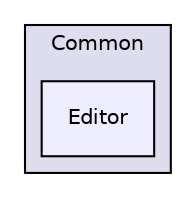 digraph "Modules/Common/Editor" {
  compound=true
  node [ fontsize="10", fontname="Helvetica"];
  edge [ labelfontsize="10", labelfontname="Helvetica"];
  subgraph clusterdir_6b8bd6c02904bc94839ef977dfbf16fd {
    graph [ bgcolor="#ddddee", pencolor="black", label="Common" fontname="Helvetica", fontsize="10", URL="dir_6b8bd6c02904bc94839ef977dfbf16fd.html"]
  dir_bdb9715b80a68080b63274a171e71fd6 [shape=box, label="Editor", style="filled", fillcolor="#eeeeff", pencolor="black", URL="dir_bdb9715b80a68080b63274a171e71fd6.html"];
  }
}
